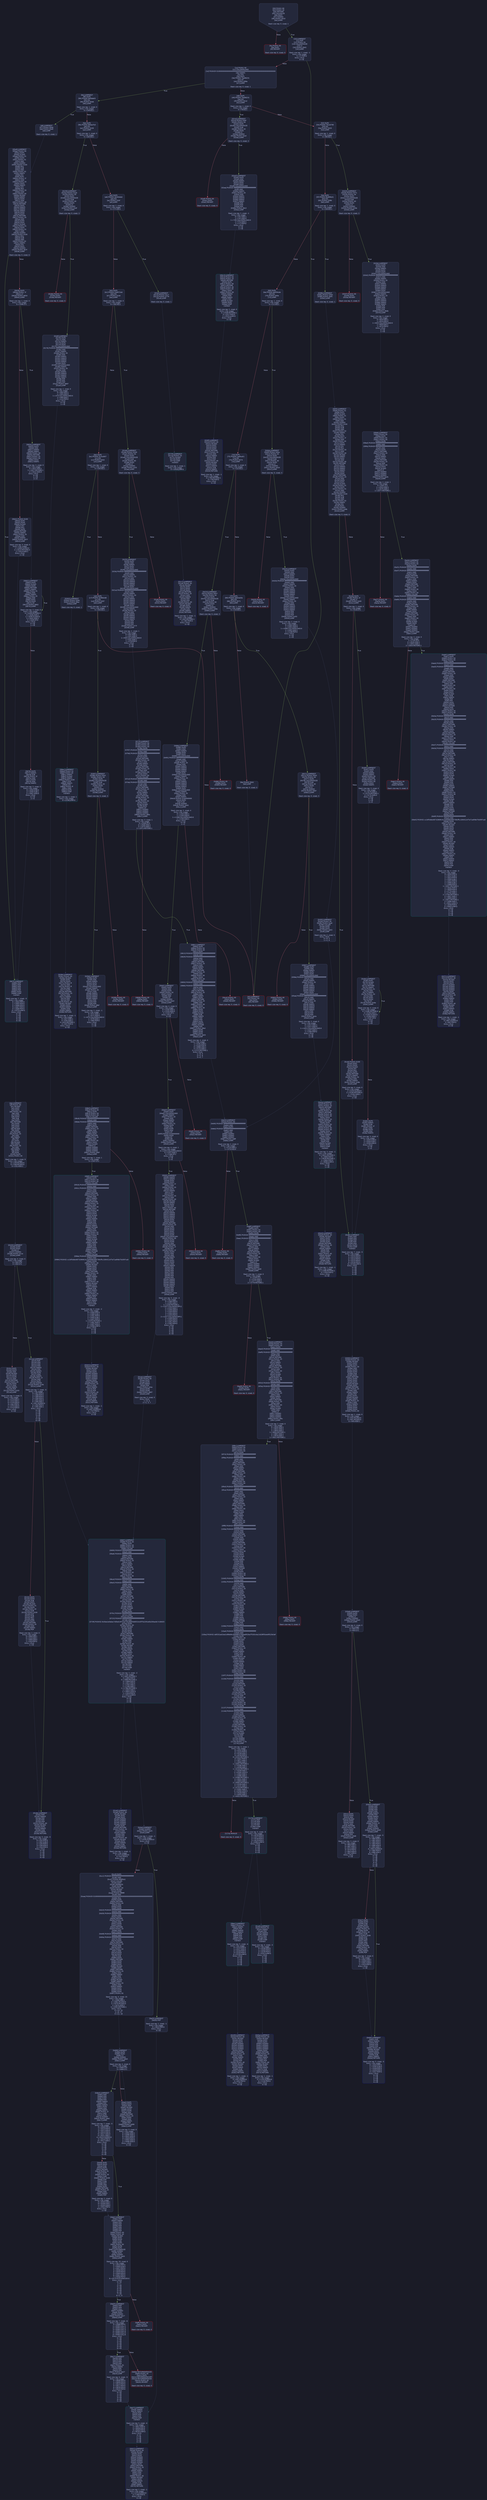 digraph G {
    node [shape=box, style="filled, rounded", color="#565f89", fontcolor="#c0caf5", fontname="Helvetica", fillcolor="#24283b"];
    edge [color="#414868", fontcolor="#c0caf5", fontname="Helvetica"];
    bgcolor="#1a1b26";
    0 [ label = "[00] PUSH1 80
[02] PUSH1 40
[04] MSTORE
[05] CALLVALUE
[06] DUP1
[07] ISZERO
[08] PUSH2 0010
[0b] JUMPI

Stack size req: 0, sizeΔ: 1
" shape = invhouse]
    1 [ label = "[0c] PUSH1 00
[0e] DUP1
[0f] REVERT

Stack size req: 0, sizeΔ: 0
" color = "red"]
    2 [ label = "[10] JUMPDEST
[11] POP
[12] PUSH1 04
[14] CALLDATASIZE
[15] LT
[16] PUSH2 00d1
[19] JUMPI

Stack size req: 1, sizeΔ: -1
Entry->Op usage:
	0->17:POP:0
Entry->Exit:
	0->😵
"]
    3 [ label = "[1a] PUSH1 00
[1c] CALLDATALOAD
[1d] PUSH29 0100000000000000000000000000000000000000000000000000000000
[3b] SWAP1
[3c] DIV
[3d] DUP1
[3e] PUSH4 70a08231
[43] GT
[44] PUSH2 008e
[47] JUMPI

Stack size req: 0, sizeΔ: 1
"]
    4 [ label = "[48] DUP1
[49] PUSH4 70a08231
[4e] EQ
[4f] PUSH2 02cd
[52] JUMPI

Stack size req: 1, sizeΔ: 0
Entry->Op usage:
	0->78:EQ:1
"]
    5 [ label = "[53] DUP1
[54] PUSH4 79cc6790
[59] EQ
[5a] PUSH2 0325
[5d] JUMPI

Stack size req: 1, sizeΔ: 0
Entry->Op usage:
	0->89:EQ:1
"]
    6 [ label = "[5e] DUP1
[5f] PUSH4 95d89b41
[64] EQ
[65] PUSH2 038b
[68] JUMPI

Stack size req: 1, sizeΔ: 0
Entry->Op usage:
	0->100:EQ:1
"]
    7 [ label = "[69] DUP1
[6a] PUSH4 a9059cbb
[6f] EQ
[70] PUSH2 040e
[73] JUMPI

Stack size req: 1, sizeΔ: 0
Entry->Op usage:
	0->111:EQ:1
"]
    8 [ label = "[74] DUP1
[75] PUSH4 cae9ca51
[7a] EQ
[7b] PUSH2 0474
[7e] JUMPI

Stack size req: 1, sizeΔ: 0
Entry->Op usage:
	0->122:EQ:1
"]
    9 [ label = "[7f] DUP1
[80] PUSH4 dd62ed3e
[85] EQ
[86] PUSH2 0571
[89] JUMPI

Stack size req: 1, sizeΔ: 0
Entry->Op usage:
	0->133:EQ:1
"]
    10 [ label = "[8a] PUSH2 00d1
[8d] JUMP

Stack size req: 0, sizeΔ: 0
"]
    11 [ label = "[8e] JUMPDEST
[8f] DUP1
[90] PUSH4 06fdde03
[95] EQ
[96] PUSH2 00d6
[99] JUMPI

Stack size req: 1, sizeΔ: 0
Entry->Op usage:
	0->149:EQ:1
"]
    12 [ label = "[9a] DUP1
[9b] PUSH4 095ea7b3
[a0] EQ
[a1] PUSH2 0159
[a4] JUMPI

Stack size req: 1, sizeΔ: 0
Entry->Op usage:
	0->160:EQ:1
"]
    13 [ label = "[a5] DUP1
[a6] PUSH4 18160ddd
[ab] EQ
[ac] PUSH2 01bf
[af] JUMPI

Stack size req: 1, sizeΔ: 0
Entry->Op usage:
	0->171:EQ:1
"]
    14 [ label = "[b0] DUP1
[b1] PUSH4 23b872dd
[b6] EQ
[b7] PUSH2 01dd
[ba] JUMPI

Stack size req: 1, sizeΔ: 0
Entry->Op usage:
	0->182:EQ:1
"]
    15 [ label = "[bb] DUP1
[bc] PUSH4 313ce567
[c1] EQ
[c2] PUSH2 0263
[c5] JUMPI

Stack size req: 1, sizeΔ: 0
Entry->Op usage:
	0->193:EQ:1
"]
    16 [ label = "[c6] DUP1
[c7] PUSH4 42966c68
[cc] EQ
[cd] PUSH2 0287
[d0] JUMPI

Stack size req: 1, sizeΔ: 0
Entry->Op usage:
	0->204:EQ:1
"]
    17 [ label = "[d1] JUMPDEST
[d2] PUSH1 00
[d4] DUP1
[d5] REVERT

Stack size req: 0, sizeΔ: 0
" color = "red"]
    18 [ label = "[d6] JUMPDEST
[d7] PUSH2 00de
[da] PUSH2 05e9
[dd] JUMP

Stack size req: 0, sizeΔ: 1
"]
    19 [ label = "[de] JUMPDEST
[df] PUSH1 40
[e1] MLOAD
[e2] DUP1
[e3] DUP1
[e4] PUSH1 20
[e6] ADD
[e7] DUP3
[e8] DUP2
[e9] SUB
[ea] DUP3
[eb] MSTORE
[ec] DUP4
[ed] DUP2
[ee] DUP2
[ef] MLOAD
[f0] DUP2
[f1] MSTORE
[f2] PUSH1 20
[f4] ADD
[f5] SWAP2
[f6] POP
[f7] DUP1
[f8] MLOAD
[f9] SWAP1
[fa] PUSH1 20
[fc] ADD
[fd] SWAP1
[fe] DUP1
[ff] DUP4
[0100] DUP4
[0101] PUSH1 00

Stack size req: 1, sizeΔ: 9
Entry->Op usage:
	0->239:MLOAD:0
	0->248:MLOAD:0
	0->252:ADD:1
"]
    20 [ label = "[0103] JUMPDEST
[0104] DUP4
[0105] DUP2
[0106] LT
[0107] ISZERO
[0108] PUSH2 011e
[010b] JUMPI

Stack size req: 4, sizeΔ: 0
Entry->Op usage:
	0->262:LT:0
	3->262:LT:1
"]
    21 [ label = "[010c] DUP1
[010d] DUP3
[010e] ADD
[010f] MLOAD
[0110] DUP2
[0111] DUP5
[0112] ADD
[0113] MSTORE
[0114] PUSH1 20
[0116] DUP2
[0117] ADD
[0118] SWAP1
[0119] POP
[011a] PUSH2 0103
[011d] JUMP

Stack size req: 3, sizeΔ: 0
Entry->Op usage:
	0->270:ADD:1
	0->274:ADD:1
	0->279:ADD:0
	0->281:POP:0
	1->270:ADD:0
	2->274:ADD:0
Entry->Exit:
	0->😵
"]
    22 [ label = "[011e] JUMPDEST
[011f] POP
[0120] POP
[0121] POP
[0122] POP
[0123] SWAP1
[0124] POP
[0125] SWAP1
[0126] DUP2
[0127] ADD
[0128] SWAP1
[0129] PUSH1 1f
[012b] AND
[012c] DUP1
[012d] ISZERO
[012e] PUSH2 014b
[0131] JUMPI

Stack size req: 7, sizeΔ: -5
Entry->Op usage:
	0->287:POP:0
	1->288:POP:0
	2->289:POP:0
	3->290:POP:0
	4->295:ADD:0
	4->299:AND:1
	4->301:ISZERO:0
	5->292:POP:0
	6->295:ADD:1
Entry->Exit:
	0->😵
	1->😵
	2->😵
	3->😵
	4->0
	5->😵
	6->😵
"]
    23 [ label = "[0132] DUP1
[0133] DUP3
[0134] SUB
[0135] DUP1
[0136] MLOAD
[0137] PUSH1 01
[0139] DUP4
[013a] PUSH1 20
[013c] SUB
[013d] PUSH2 0100
[0140] EXP
[0141] SUB
[0142] NOT
[0143] AND
[0144] DUP2
[0145] MSTORE
[0146] PUSH1 20
[0148] ADD
[0149] SWAP2
[014a] POP

Stack size req: 2, sizeΔ: 0
Entry->Op usage:
	0->308:SUB:1
	0->316:SUB:1
	1->308:SUB:0
	1->330:POP:0
Entry->Exit:
	1->😵
"]
    24 [ label = "[014b] JUMPDEST
[014c] POP
[014d] SWAP3
[014e] POP
[014f] POP
[0150] POP
[0151] PUSH1 40
[0153] MLOAD
[0154] DUP1
[0155] SWAP2
[0156] SUB
[0157] SWAP1
[0158] RETURN

Stack size req: 5, sizeΔ: -5
Entry->Op usage:
	0->332:POP:0
	1->342:SUB:0
	2->335:POP:0
	3->336:POP:0
	4->334:POP:0
Entry->Exit:
	0->😵
	1->😵
	2->😵
	3->😵
	4->😵
" color = "darkblue"]
    25 [ label = "[0159] JUMPDEST
[015a] PUSH2 01a5
[015d] PUSH1 04
[015f] DUP1
[0160] CALLDATASIZE
[0161] SUB
[0162] PUSH1 40
[0164] DUP2
[0165] LT
[0166] ISZERO
[0167] PUSH2 016f
[016a] JUMPI

Stack size req: 0, sizeΔ: 3
"]
    26 [ label = "[016b] PUSH1 00
[016d] DUP1
[016e] REVERT

Stack size req: 0, sizeΔ: 0
" color = "red"]
    27 [ label = "[016f] JUMPDEST
[0170] DUP2
[0171] ADD
[0172] SWAP1
[0173] DUP1
[0174] DUP1
[0175] CALLDATALOAD
[0176] PUSH20 ffffffffffffffffffffffffffffffffffffffff
[018b] AND
[018c] SWAP1
[018d] PUSH1 20
[018f] ADD
[0190] SWAP1
[0191] SWAP3
[0192] SWAP2
[0193] SWAP1
[0194] DUP1
[0195] CALLDATALOAD
[0196] SWAP1
[0197] PUSH1 20
[0199] ADD
[019a] SWAP1
[019b] SWAP3
[019c] SWAP2
[019d] SWAP1
[019e] POP
[019f] POP
[01a0] POP
[01a1] PUSH2 0687
[01a4] JUMP

Stack size req: 2, sizeΔ: 0
Entry->Op usage:
	0->369:ADD:1
	1->369:ADD:0
	1->373:CALLDATALOAD:0
	1->399:ADD:1
	1->415:POP:0
Entry->Exit:
	0->😵
	1->😵
"]
    28 [ label = "[01a5] JUMPDEST
[01a6] PUSH1 40
[01a8] MLOAD
[01a9] DUP1
[01aa] DUP3
[01ab] ISZERO
[01ac] ISZERO
[01ad] ISZERO
[01ae] ISZERO
[01af] DUP2
[01b0] MSTORE
[01b1] PUSH1 20
[01b3] ADD
[01b4] SWAP2
[01b5] POP
[01b6] POP
[01b7] PUSH1 40
[01b9] MLOAD
[01ba] DUP1
[01bb] SWAP2
[01bc] SUB
[01bd] SWAP1
[01be] RETURN

Stack size req: 1, sizeΔ: -1
Entry->Op usage:
	0->427:ISZERO:0
	0->437:POP:0
Entry->Exit:
	0->😵
" color = "darkblue"]
    29 [ label = "[01bf] JUMPDEST
[01c0] PUSH2 01c7
[01c3] PUSH2 0779
[01c6] JUMP

Stack size req: 0, sizeΔ: 1
"]
    30 [ label = "[01c7] JUMPDEST
[01c8] PUSH1 40
[01ca] MLOAD
[01cb] DUP1
[01cc] DUP3
[01cd] DUP2
[01ce] MSTORE
[01cf] PUSH1 20
[01d1] ADD
[01d2] SWAP2
[01d3] POP
[01d4] POP
[01d5] PUSH1 40
[01d7] MLOAD
[01d8] DUP1
[01d9] SWAP2
[01da] SUB
[01db] SWAP1
[01dc] RETURN

Stack size req: 1, sizeΔ: -1
Entry->Op usage:
	0->462:MSTORE:1
	0->467:POP:0
Entry->Exit:
	0->😵
" color = "darkblue"]
    31 [ label = "[01dd] JUMPDEST
[01de] PUSH2 0249
[01e1] PUSH1 04
[01e3] DUP1
[01e4] CALLDATASIZE
[01e5] SUB
[01e6] PUSH1 60
[01e8] DUP2
[01e9] LT
[01ea] ISZERO
[01eb] PUSH2 01f3
[01ee] JUMPI

Stack size req: 0, sizeΔ: 3
"]
    32 [ label = "[01ef] PUSH1 00
[01f1] DUP1
[01f2] REVERT

Stack size req: 0, sizeΔ: 0
" color = "red"]
    33 [ label = "[01f3] JUMPDEST
[01f4] DUP2
[01f5] ADD
[01f6] SWAP1
[01f7] DUP1
[01f8] DUP1
[01f9] CALLDATALOAD
[01fa] PUSH20 ffffffffffffffffffffffffffffffffffffffff
[020f] AND
[0210] SWAP1
[0211] PUSH1 20
[0213] ADD
[0214] SWAP1
[0215] SWAP3
[0216] SWAP2
[0217] SWAP1
[0218] DUP1
[0219] CALLDATALOAD
[021a] PUSH20 ffffffffffffffffffffffffffffffffffffffff
[022f] AND
[0230] SWAP1
[0231] PUSH1 20
[0233] ADD
[0234] SWAP1
[0235] SWAP3
[0236] SWAP2
[0237] SWAP1
[0238] DUP1
[0239] CALLDATALOAD
[023a] SWAP1
[023b] PUSH1 20
[023d] ADD
[023e] SWAP1
[023f] SWAP3
[0240] SWAP2
[0241] SWAP1
[0242] POP
[0243] POP
[0244] POP
[0245] PUSH2 077f
[0248] JUMP

Stack size req: 2, sizeΔ: 1
Entry->Op usage:
	0->501:ADD:1
	1->501:ADD:0
	1->505:CALLDATALOAD:0
	1->531:ADD:1
	1->579:POP:0
Entry->Exit:
	0->😵
	1->😵
"]
    34 [ label = "[0249] JUMPDEST
[024a] PUSH1 40
[024c] MLOAD
[024d] DUP1
[024e] DUP3
[024f] ISZERO
[0250] ISZERO
[0251] ISZERO
[0252] ISZERO
[0253] DUP2
[0254] MSTORE
[0255] PUSH1 20
[0257] ADD
[0258] SWAP2
[0259] POP
[025a] POP
[025b] PUSH1 40
[025d] MLOAD
[025e] DUP1
[025f] SWAP2
[0260] SUB
[0261] SWAP1
[0262] RETURN

Stack size req: 1, sizeΔ: -1
Entry->Op usage:
	0->591:ISZERO:0
	0->601:POP:0
Entry->Exit:
	0->😵
" color = "darkblue"]
    35 [ label = "[0263] JUMPDEST
[0264] PUSH2 026b
[0267] PUSH2 08ac
[026a] JUMP

Stack size req: 0, sizeΔ: 1
"]
    36 [ label = "[026b] JUMPDEST
[026c] PUSH1 40
[026e] MLOAD
[026f] DUP1
[0270] DUP3
[0271] PUSH1 ff
[0273] AND
[0274] PUSH1 ff
[0276] AND
[0277] DUP2
[0278] MSTORE
[0279] PUSH1 20
[027b] ADD
[027c] SWAP2
[027d] POP
[027e] POP
[027f] PUSH1 40
[0281] MLOAD
[0282] DUP1
[0283] SWAP2
[0284] SUB
[0285] SWAP1
[0286] RETURN

Stack size req: 1, sizeΔ: -1
Entry->Op usage:
	0->627:AND:1
	0->630:AND:1
	0->632:MSTORE:1
	0->637:POP:0
Entry->Exit:
	0->😵
" color = "darkblue"]
    37 [ label = "[0287] JUMPDEST
[0288] PUSH2 02b3
[028b] PUSH1 04
[028d] DUP1
[028e] CALLDATASIZE
[028f] SUB
[0290] PUSH1 20
[0292] DUP2
[0293] LT
[0294] ISZERO
[0295] PUSH2 029d
[0298] JUMPI

Stack size req: 0, sizeΔ: 3
"]
    38 [ label = "[0299] PUSH1 00
[029b] DUP1
[029c] REVERT

Stack size req: 0, sizeΔ: 0
" color = "red"]
    39 [ label = "[029d] JUMPDEST
[029e] DUP2
[029f] ADD
[02a0] SWAP1
[02a1] DUP1
[02a2] DUP1
[02a3] CALLDATALOAD
[02a4] SWAP1
[02a5] PUSH1 20
[02a7] ADD
[02a8] SWAP1
[02a9] SWAP3
[02aa] SWAP2
[02ab] SWAP1
[02ac] POP
[02ad] POP
[02ae] POP
[02af] PUSH2 08bf
[02b2] JUMP

Stack size req: 2, sizeΔ: -1
Entry->Op usage:
	0->671:ADD:1
	1->671:ADD:0
	1->675:CALLDATALOAD:0
	1->679:ADD:1
	1->685:POP:0
Entry->Exit:
	0->😵
	1->😵
"]
    40 [ label = "[02b3] JUMPDEST
[02b4] PUSH1 40
[02b6] MLOAD
[02b7] DUP1
[02b8] DUP3
[02b9] ISZERO
[02ba] ISZERO
[02bb] ISZERO
[02bc] ISZERO
[02bd] DUP2
[02be] MSTORE
[02bf] PUSH1 20
[02c1] ADD
[02c2] SWAP2
[02c3] POP
[02c4] POP
[02c5] PUSH1 40
[02c7] MLOAD
[02c8] DUP1
[02c9] SWAP2
[02ca] SUB
[02cb] SWAP1
[02cc] RETURN

Stack size req: 1, sizeΔ: -1
Entry->Op usage:
	0->697:ISZERO:0
	0->707:POP:0
Entry->Exit:
	0->😵
" color = "darkblue"]
    41 [ label = "[02cd] JUMPDEST
[02ce] PUSH2 030f
[02d1] PUSH1 04
[02d3] DUP1
[02d4] CALLDATASIZE
[02d5] SUB
[02d6] PUSH1 20
[02d8] DUP2
[02d9] LT
[02da] ISZERO
[02db] PUSH2 02e3
[02de] JUMPI

Stack size req: 0, sizeΔ: 3
"]
    42 [ label = "[02df] PUSH1 00
[02e1] DUP1
[02e2] REVERT

Stack size req: 0, sizeΔ: 0
" color = "red"]
    43 [ label = "[02e3] JUMPDEST
[02e4] DUP2
[02e5] ADD
[02e6] SWAP1
[02e7] DUP1
[02e8] DUP1
[02e9] CALLDATALOAD
[02ea] PUSH20 ffffffffffffffffffffffffffffffffffffffff
[02ff] AND
[0300] SWAP1
[0301] PUSH1 20
[0303] ADD
[0304] SWAP1
[0305] SWAP3
[0306] SWAP2
[0307] SWAP1
[0308] POP
[0309] POP
[030a] POP
[030b] PUSH2 09c3
[030e] JUMP

Stack size req: 2, sizeΔ: -1
Entry->Op usage:
	0->741:ADD:1
	1->741:ADD:0
	1->745:CALLDATALOAD:0
	1->771:ADD:1
	1->777:POP:0
Entry->Exit:
	0->😵
	1->😵
"]
    44 [ label = "[030f] JUMPDEST
[0310] PUSH1 40
[0312] MLOAD
[0313] DUP1
[0314] DUP3
[0315] DUP2
[0316] MSTORE
[0317] PUSH1 20
[0319] ADD
[031a] SWAP2
[031b] POP
[031c] POP
[031d] PUSH1 40
[031f] MLOAD
[0320] DUP1
[0321] SWAP2
[0322] SUB
[0323] SWAP1
[0324] RETURN

Stack size req: 1, sizeΔ: -1
Entry->Op usage:
	0->790:MSTORE:1
	0->795:POP:0
Entry->Exit:
	0->😵
" color = "darkblue"]
    45 [ label = "[0325] JUMPDEST
[0326] PUSH2 0371
[0329] PUSH1 04
[032b] DUP1
[032c] CALLDATASIZE
[032d] SUB
[032e] PUSH1 40
[0330] DUP2
[0331] LT
[0332] ISZERO
[0333] PUSH2 033b
[0336] JUMPI

Stack size req: 0, sizeΔ: 3
"]
    46 [ label = "[0337] PUSH1 00
[0339] DUP1
[033a] REVERT

Stack size req: 0, sizeΔ: 0
" color = "red"]
    47 [ label = "[033b] JUMPDEST
[033c] DUP2
[033d] ADD
[033e] SWAP1
[033f] DUP1
[0340] DUP1
[0341] CALLDATALOAD
[0342] PUSH20 ffffffffffffffffffffffffffffffffffffffff
[0357] AND
[0358] SWAP1
[0359] PUSH1 20
[035b] ADD
[035c] SWAP1
[035d] SWAP3
[035e] SWAP2
[035f] SWAP1
[0360] DUP1
[0361] CALLDATALOAD
[0362] SWAP1
[0363] PUSH1 20
[0365] ADD
[0366] SWAP1
[0367] SWAP3
[0368] SWAP2
[0369] SWAP1
[036a] POP
[036b] POP
[036c] POP
[036d] PUSH2 09db
[0370] JUMP

Stack size req: 2, sizeΔ: 0
Entry->Op usage:
	0->829:ADD:1
	1->829:ADD:0
	1->833:CALLDATALOAD:0
	1->859:ADD:1
	1->875:POP:0
Entry->Exit:
	0->😵
	1->😵
"]
    48 [ label = "[0371] JUMPDEST
[0372] PUSH1 40
[0374] MLOAD
[0375] DUP1
[0376] DUP3
[0377] ISZERO
[0378] ISZERO
[0379] ISZERO
[037a] ISZERO
[037b] DUP2
[037c] MSTORE
[037d] PUSH1 20
[037f] ADD
[0380] SWAP2
[0381] POP
[0382] POP
[0383] PUSH1 40
[0385] MLOAD
[0386] DUP1
[0387] SWAP2
[0388] SUB
[0389] SWAP1
[038a] RETURN

Stack size req: 1, sizeΔ: -1
Entry->Op usage:
	0->887:ISZERO:0
	0->897:POP:0
Entry->Exit:
	0->😵
" color = "darkblue"]
    49 [ label = "[038b] JUMPDEST
[038c] PUSH2 0393
[038f] PUSH2 0bf5
[0392] JUMP

Stack size req: 0, sizeΔ: 1
"]
    50 [ label = "[0393] JUMPDEST
[0394] PUSH1 40
[0396] MLOAD
[0397] DUP1
[0398] DUP1
[0399] PUSH1 20
[039b] ADD
[039c] DUP3
[039d] DUP2
[039e] SUB
[039f] DUP3
[03a0] MSTORE
[03a1] DUP4
[03a2] DUP2
[03a3] DUP2
[03a4] MLOAD
[03a5] DUP2
[03a6] MSTORE
[03a7] PUSH1 20
[03a9] ADD
[03aa] SWAP2
[03ab] POP
[03ac] DUP1
[03ad] MLOAD
[03ae] SWAP1
[03af] PUSH1 20
[03b1] ADD
[03b2] SWAP1
[03b3] DUP1
[03b4] DUP4
[03b5] DUP4
[03b6] PUSH1 00

Stack size req: 1, sizeΔ: 9
Entry->Op usage:
	0->932:MLOAD:0
	0->941:MLOAD:0
	0->945:ADD:1
"]
    51 [ label = "[03b8] JUMPDEST
[03b9] DUP4
[03ba] DUP2
[03bb] LT
[03bc] ISZERO
[03bd] PUSH2 03d3
[03c0] JUMPI

Stack size req: 4, sizeΔ: 0
Entry->Op usage:
	0->955:LT:0
	3->955:LT:1
"]
    52 [ label = "[03c1] DUP1
[03c2] DUP3
[03c3] ADD
[03c4] MLOAD
[03c5] DUP2
[03c6] DUP5
[03c7] ADD
[03c8] MSTORE
[03c9] PUSH1 20
[03cb] DUP2
[03cc] ADD
[03cd] SWAP1
[03ce] POP
[03cf] PUSH2 03b8
[03d2] JUMP

Stack size req: 3, sizeΔ: 0
Entry->Op usage:
	0->963:ADD:1
	0->967:ADD:1
	0->972:ADD:0
	0->974:POP:0
	1->963:ADD:0
	2->967:ADD:0
Entry->Exit:
	0->😵
"]
    53 [ label = "[03d3] JUMPDEST
[03d4] POP
[03d5] POP
[03d6] POP
[03d7] POP
[03d8] SWAP1
[03d9] POP
[03da] SWAP1
[03db] DUP2
[03dc] ADD
[03dd] SWAP1
[03de] PUSH1 1f
[03e0] AND
[03e1] DUP1
[03e2] ISZERO
[03e3] PUSH2 0400
[03e6] JUMPI

Stack size req: 7, sizeΔ: -5
Entry->Op usage:
	0->980:POP:0
	1->981:POP:0
	2->982:POP:0
	3->983:POP:0
	4->988:ADD:0
	4->992:AND:1
	4->994:ISZERO:0
	5->985:POP:0
	6->988:ADD:1
Entry->Exit:
	0->😵
	1->😵
	2->😵
	3->😵
	4->0
	5->😵
	6->😵
"]
    54 [ label = "[03e7] DUP1
[03e8] DUP3
[03e9] SUB
[03ea] DUP1
[03eb] MLOAD
[03ec] PUSH1 01
[03ee] DUP4
[03ef] PUSH1 20
[03f1] SUB
[03f2] PUSH2 0100
[03f5] EXP
[03f6] SUB
[03f7] NOT
[03f8] AND
[03f9] DUP2
[03fa] MSTORE
[03fb] PUSH1 20
[03fd] ADD
[03fe] SWAP2
[03ff] POP

Stack size req: 2, sizeΔ: 0
Entry->Op usage:
	0->1001:SUB:1
	0->1009:SUB:1
	1->1001:SUB:0
	1->1023:POP:0
Entry->Exit:
	1->😵
"]
    55 [ label = "[0400] JUMPDEST
[0401] POP
[0402] SWAP3
[0403] POP
[0404] POP
[0405] POP
[0406] PUSH1 40
[0408] MLOAD
[0409] DUP1
[040a] SWAP2
[040b] SUB
[040c] SWAP1
[040d] RETURN

Stack size req: 5, sizeΔ: -5
Entry->Op usage:
	0->1025:POP:0
	1->1035:SUB:0
	2->1028:POP:0
	3->1029:POP:0
	4->1027:POP:0
Entry->Exit:
	0->😵
	1->😵
	2->😵
	3->😵
	4->😵
" color = "darkblue"]
    56 [ label = "[040e] JUMPDEST
[040f] PUSH2 045a
[0412] PUSH1 04
[0414] DUP1
[0415] CALLDATASIZE
[0416] SUB
[0417] PUSH1 40
[0419] DUP2
[041a] LT
[041b] ISZERO
[041c] PUSH2 0424
[041f] JUMPI

Stack size req: 0, sizeΔ: 3
"]
    57 [ label = "[0420] PUSH1 00
[0422] DUP1
[0423] REVERT

Stack size req: 0, sizeΔ: 0
" color = "red"]
    58 [ label = "[0424] JUMPDEST
[0425] DUP2
[0426] ADD
[0427] SWAP1
[0428] DUP1
[0429] DUP1
[042a] CALLDATALOAD
[042b] PUSH20 ffffffffffffffffffffffffffffffffffffffff
[0440] AND
[0441] SWAP1
[0442] PUSH1 20
[0444] ADD
[0445] SWAP1
[0446] SWAP3
[0447] SWAP2
[0448] SWAP1
[0449] DUP1
[044a] CALLDATALOAD
[044b] SWAP1
[044c] PUSH1 20
[044e] ADD
[044f] SWAP1
[0450] SWAP3
[0451] SWAP2
[0452] SWAP1
[0453] POP
[0454] POP
[0455] POP
[0456] PUSH2 0c93
[0459] JUMP

Stack size req: 2, sizeΔ: 0
Entry->Op usage:
	0->1062:ADD:1
	1->1062:ADD:0
	1->1066:CALLDATALOAD:0
	1->1092:ADD:1
	1->1108:POP:0
Entry->Exit:
	0->😵
	1->😵
"]
    59 [ label = "[045a] JUMPDEST
[045b] PUSH1 40
[045d] MLOAD
[045e] DUP1
[045f] DUP3
[0460] ISZERO
[0461] ISZERO
[0462] ISZERO
[0463] ISZERO
[0464] DUP2
[0465] MSTORE
[0466] PUSH1 20
[0468] ADD
[0469] SWAP2
[046a] POP
[046b] POP
[046c] PUSH1 40
[046e] MLOAD
[046f] DUP1
[0470] SWAP2
[0471] SUB
[0472] SWAP1
[0473] RETURN

Stack size req: 1, sizeΔ: -1
Entry->Op usage:
	0->1120:ISZERO:0
	0->1130:POP:0
Entry->Exit:
	0->😵
" color = "darkblue"]
    60 [ label = "[0474] JUMPDEST
[0475] PUSH2 0557
[0478] PUSH1 04
[047a] DUP1
[047b] CALLDATASIZE
[047c] SUB
[047d] PUSH1 60
[047f] DUP2
[0480] LT
[0481] ISZERO
[0482] PUSH2 048a
[0485] JUMPI

Stack size req: 0, sizeΔ: 3
"]
    61 [ label = "[0486] PUSH1 00
[0488] DUP1
[0489] REVERT

Stack size req: 0, sizeΔ: 0
" color = "red"]
    62 [ label = "[048a] JUMPDEST
[048b] DUP2
[048c] ADD
[048d] SWAP1
[048e] DUP1
[048f] DUP1
[0490] CALLDATALOAD
[0491] PUSH20 ffffffffffffffffffffffffffffffffffffffff
[04a6] AND
[04a7] SWAP1
[04a8] PUSH1 20
[04aa] ADD
[04ab] SWAP1
[04ac] SWAP3
[04ad] SWAP2
[04ae] SWAP1
[04af] DUP1
[04b0] CALLDATALOAD
[04b1] SWAP1
[04b2] PUSH1 20
[04b4] ADD
[04b5] SWAP1
[04b6] SWAP3
[04b7] SWAP2
[04b8] SWAP1
[04b9] DUP1
[04ba] CALLDATALOAD
[04bb] SWAP1
[04bc] PUSH1 20
[04be] ADD
[04bf] SWAP1
[04c0] PUSH5 0100000000
[04c6] DUP2
[04c7] GT
[04c8] ISZERO
[04c9] PUSH2 04d1
[04cc] JUMPI

Stack size req: 2, sizeΔ: 4
Entry->Op usage:
	0->1164:ADD:1
	1->1164:ADD:0
	1->1168:CALLDATALOAD:0
	1->1194:ADD:1
Entry->Exit:
	0->😵
	1->2
"]
    63 [ label = "[04cd] PUSH1 00
[04cf] DUP1
[04d0] REVERT

Stack size req: 0, sizeΔ: 0
" color = "red"]
    64 [ label = "[04d1] JUMPDEST
[04d2] DUP3
[04d3] ADD
[04d4] DUP4
[04d5] PUSH1 20
[04d7] DUP3
[04d8] ADD
[04d9] GT
[04da] ISZERO
[04db] PUSH2 04e3
[04de] JUMPI

Stack size req: 4, sizeΔ: 0
Entry->Op usage:
	0->1235:ADD:1
	2->1235:ADD:0
	3->1241:GT:1
Entry->Exit:
	0->😵
"]
    65 [ label = "[04df] PUSH1 00
[04e1] DUP1
[04e2] REVERT

Stack size req: 0, sizeΔ: 0
" color = "red"]
    66 [ label = "[04e3] JUMPDEST
[04e4] DUP1
[04e5] CALLDATALOAD
[04e6] SWAP1
[04e7] PUSH1 20
[04e9] ADD
[04ea] SWAP2
[04eb] DUP5
[04ec] PUSH1 01
[04ee] DUP4
[04ef] MUL
[04f0] DUP5
[04f1] ADD
[04f2] GT
[04f3] PUSH5 0100000000
[04f9] DUP4
[04fa] GT
[04fb] OR
[04fc] ISZERO
[04fd] PUSH2 0505
[0500] JUMPI

Stack size req: 4, sizeΔ: 1
Entry->Op usage:
	0->1253:CALLDATALOAD:0
	0->1257:ADD:1
	3->1266:GT:1
Entry->Exit:
	0->😵
	1->0
"]
    67 [ label = "[0501] PUSH1 00
[0503] DUP1
[0504] REVERT

Stack size req: 0, sizeΔ: 0
" color = "red"]
    68 [ label = "[0505] JUMPDEST
[0506] SWAP2
[0507] SWAP1
[0508] DUP1
[0509] DUP1
[050a] PUSH1 1f
[050c] ADD
[050d] PUSH1 20
[050f] DUP1
[0510] SWAP2
[0511] DIV
[0512] MUL
[0513] PUSH1 20
[0515] ADD
[0516] PUSH1 40
[0518] MLOAD
[0519] SWAP1
[051a] DUP2
[051b] ADD
[051c] PUSH1 40
[051e] MSTORE
[051f] DUP1
[0520] SWAP4
[0521] SWAP3
[0522] SWAP2
[0523] SWAP1
[0524] DUP2
[0525] DUP2
[0526] MSTORE
[0527] PUSH1 20
[0529] ADD
[052a] DUP4
[052b] DUP4
[052c] DUP1
[052d] DUP3
[052e] DUP5
[052f] CALLDATACOPY
[0530] PUSH1 00
[0532] DUP2
[0533] DUP5
[0534] ADD
[0535] MSTORE
[0536] PUSH1 1f
[0538] NOT
[0539] PUSH1 1f
[053b] DUP3
[053c] ADD
[053d] AND
[053e] SWAP1
[053f] POP
[0540] DUP1
[0541] DUP4
[0542] ADD
[0543] SWAP3
[0544] POP
[0545] POP
[0546] POP
[0547] POP
[0548] POP
[0549] POP
[054a] POP
[054b] SWAP2
[054c] SWAP3
[054d] SWAP2
[054e] SWAP3
[054f] SWAP1
[0550] POP
[0551] POP
[0552] POP
[0553] PUSH2 0caa
[0556] JUMP

Stack size req: 5, sizeΔ: -4
Entry->Op usage:
	0->1360:POP:0
	1->1292:ADD:1
	1->1318:MSTORE:1
	1->1327:CALLDATACOPY:2
	1->1332:ADD:1
	1->1340:ADD:0
	1->1343:POP:0
	1->1352:POP:0
	1->1353:POP:0
	2->1327:CALLDATACOPY:1
	2->1350:POP:0
	2->1354:POP:0
	3->1361:POP:0
	4->1362:POP:0
Entry->Exit:
	0->😵
	1->😵
	2->😵
	3->😵
	4->😵
"]
    69 [ label = "[0557] JUMPDEST
[0558] PUSH1 40
[055a] MLOAD
[055b] DUP1
[055c] DUP3
[055d] ISZERO
[055e] ISZERO
[055f] ISZERO
[0560] ISZERO
[0561] DUP2
[0562] MSTORE
[0563] PUSH1 20
[0565] ADD
[0566] SWAP2
[0567] POP
[0568] POP
[0569] PUSH1 40
[056b] MLOAD
[056c] DUP1
[056d] SWAP2
[056e] SUB
[056f] SWAP1
[0570] RETURN

Stack size req: 1, sizeΔ: -1
Entry->Op usage:
	0->1373:ISZERO:0
	0->1383:POP:0
Entry->Exit:
	0->😵
" color = "darkblue"]
    70 [ label = "[0571] JUMPDEST
[0572] PUSH2 05d3
[0575] PUSH1 04
[0577] DUP1
[0578] CALLDATASIZE
[0579] SUB
[057a] PUSH1 40
[057c] DUP2
[057d] LT
[057e] ISZERO
[057f] PUSH2 0587
[0582] JUMPI

Stack size req: 0, sizeΔ: 3
"]
    71 [ label = "[0583] PUSH1 00
[0585] DUP1
[0586] REVERT

Stack size req: 0, sizeΔ: 0
" color = "red"]
    72 [ label = "[0587] JUMPDEST
[0588] DUP2
[0589] ADD
[058a] SWAP1
[058b] DUP1
[058c] DUP1
[058d] CALLDATALOAD
[058e] PUSH20 ffffffffffffffffffffffffffffffffffffffff
[05a3] AND
[05a4] SWAP1
[05a5] PUSH1 20
[05a7] ADD
[05a8] SWAP1
[05a9] SWAP3
[05aa] SWAP2
[05ab] SWAP1
[05ac] DUP1
[05ad] CALLDATALOAD
[05ae] PUSH20 ffffffffffffffffffffffffffffffffffffffff
[05c3] AND
[05c4] SWAP1
[05c5] PUSH1 20
[05c7] ADD
[05c8] SWAP1
[05c9] SWAP3
[05ca] SWAP2
[05cb] SWAP1
[05cc] POP
[05cd] POP
[05ce] POP
[05cf] PUSH2 0e2e
[05d2] JUMP

Stack size req: 2, sizeΔ: 0
Entry->Op usage:
	0->1417:ADD:1
	1->1417:ADD:0
	1->1421:CALLDATALOAD:0
	1->1447:ADD:1
	1->1485:POP:0
Entry->Exit:
	0->😵
	1->😵
"]
    73 [ label = "[05d3] JUMPDEST
[05d4] PUSH1 40
[05d6] MLOAD
[05d7] DUP1
[05d8] DUP3
[05d9] DUP2
[05da] MSTORE
[05db] PUSH1 20
[05dd] ADD
[05de] SWAP2
[05df] POP
[05e0] POP
[05e1] PUSH1 40
[05e3] MLOAD
[05e4] DUP1
[05e5] SWAP2
[05e6] SUB
[05e7] SWAP1
[05e8] RETURN

Stack size req: 1, sizeΔ: -1
Entry->Op usage:
	0->1498:MSTORE:1
	0->1503:POP:0
Entry->Exit:
	0->😵
" color = "darkblue"]
    74 [ label = "[05e9] JUMPDEST
[05ea] PUSH1 00
[05ec] DUP1
[05ed] SLOAD
[05ee] PUSH1 01
[05f0] DUP2
[05f1] PUSH1 01
[05f3] AND
[05f4] ISZERO
[05f5] PUSH2 0100
[05f8] MUL
[05f9] SUB
[05fa] AND
[05fb] PUSH1 02
[05fd] SWAP1
[05fe] DIV
[05ff] DUP1
[0600] PUSH1 1f
[0602] ADD
[0603] PUSH1 20
[0605] DUP1
[0606] SWAP2
[0607] DIV
[0608] MUL
[0609] PUSH1 20
[060b] ADD
[060c] PUSH1 40
[060e] MLOAD
[060f] SWAP1
[0610] DUP2
[0611] ADD
[0612] PUSH1 40
[0614] MSTORE
[0615] DUP1
[0616] SWAP3
[0617] SWAP2
[0618] SWAP1
[0619] DUP2
[061a] DUP2
[061b] MSTORE
[061c] PUSH1 20
[061e] ADD
[061f] DUP3
[0620] DUP1
[0621] SLOAD
[0622] PUSH1 01
[0624] DUP2
[0625] PUSH1 01
[0627] AND
[0628] ISZERO
[0629] PUSH2 0100
[062c] MUL
[062d] SUB
[062e] AND
[062f] PUSH1 02
[0631] SWAP1
[0632] DIV
[0633] DUP1
[0634] ISZERO
[0635] PUSH2 067f
[0638] JUMPI

Stack size req: 0, sizeΔ: 6
"]
    75 [ label = "[0639] DUP1
[063a] PUSH1 1f
[063c] LT
[063d] PUSH2 0654
[0640] JUMPI

Stack size req: 1, sizeΔ: 0
Entry->Op usage:
	0->1596:LT:1
"]
    76 [ label = "[0641] PUSH2 0100
[0644] DUP1
[0645] DUP4
[0646] SLOAD
[0647] DIV
[0648] MUL
[0649] DUP4
[064a] MSTORE
[064b] SWAP2
[064c] PUSH1 20
[064e] ADD
[064f] SWAP2
[0650] PUSH2 067f
[0653] JUMP

Stack size req: 3, sizeΔ: 0
Entry->Op usage:
	1->1606:SLOAD:0
	2->1610:MSTORE:0
	2->1614:ADD:1
Entry->Exit:
	2->😵
"]
    77 [ label = "[0654] JUMPDEST
[0655] DUP3
[0656] ADD
[0657] SWAP2
[0658] SWAP1
[0659] PUSH1 00
[065b] MSTORE
[065c] PUSH1 20
[065e] PUSH1 00
[0660] SHA3
[0661] SWAP1

Stack size req: 3, sizeΔ: 0
Entry->Op usage:
	0->1622:ADD:1
	1->1627:MSTORE:1
	2->1622:ADD:0
Entry->Exit:
	0->😵
	1->😵
	2->0
"]
    78 [ label = "[0662] JUMPDEST
[0663] DUP2
[0664] SLOAD
[0665] DUP2
[0666] MSTORE
[0667] SWAP1
[0668] PUSH1 01
[066a] ADD
[066b] SWAP1
[066c] PUSH1 20
[066e] ADD
[066f] DUP1
[0670] DUP4
[0671] GT
[0672] PUSH2 0662
[0675] JUMPI

Stack size req: 3, sizeΔ: 0
Entry->Op usage:
	0->1638:MSTORE:0
	0->1646:ADD:1
	1->1636:SLOAD:0
	1->1642:ADD:1
	2->1649:GT:0
Entry->Exit:
	0->😵
	1->😵
"]
    79 [ label = "[0676] DUP3
[0677] SWAP1
[0678] SUB
[0679] PUSH1 1f
[067b] AND
[067c] DUP3
[067d] ADD
[067e] SWAP2

Stack size req: 3, sizeΔ: 0
Entry->Op usage:
	0->1656:SUB:0
	2->1656:SUB:1
	2->1661:ADD:0
Entry->Exit:
	0->😵
	2->0
"]
    80 [ label = "[067f] JUMPDEST
[0680] POP
[0681] POP
[0682] POP
[0683] POP
[0684] POP
[0685] DUP2
[0686] JUMP
Indirect!

Stack size req: 7, sizeΔ: -5
Entry->Op usage:
	0->1664:POP:0
	1->1665:POP:0
	2->1666:POP:0
	3->1667:POP:0
	4->1668:POP:0
	6->1670:JUMP:0
Entry->Exit:
	0->😵
	1->😵
	2->😵
	3->😵
	4->😵
" color = "teal"]
    81 [ label = "[0687] JUMPDEST
[0688] PUSH1 00
[068a] DUP2
[068b] PUSH1 05
[068d] PUSH1 00
[068f] CALLER
[0690] PUSH20 ffffffffffffffffffffffffffffffffffffffff
[06a5] AND
[06a6] PUSH20 ffffffffffffffffffffffffffffffffffffffff
[06bb] AND
[06bc] DUP2
[06bd] MSTORE
[06be] PUSH1 20
[06c0] ADD
[06c1] SWAP1
[06c2] DUP2
[06c3] MSTORE
[06c4] PUSH1 20
[06c6] ADD
[06c7] PUSH1 00
[06c9] SHA3
[06ca] PUSH1 00
[06cc] DUP6
[06cd] PUSH20 ffffffffffffffffffffffffffffffffffffffff
[06e2] AND
[06e3] PUSH20 ffffffffffffffffffffffffffffffffffffffff
[06f8] AND
[06f9] DUP2
[06fa] MSTORE
[06fb] PUSH1 20
[06fd] ADD
[06fe] SWAP1
[06ff] DUP2
[0700] MSTORE
[0701] PUSH1 20
[0703] ADD
[0704] PUSH1 00
[0706] SHA3
[0707] DUP2
[0708] SWAP1
[0709] SSTORE
[070a] POP
[070b] DUP3
[070c] PUSH20 ffffffffffffffffffffffffffffffffffffffff
[0721] AND
[0722] CALLER
[0723] PUSH20 ffffffffffffffffffffffffffffffffffffffff
[0738] AND
[0739] PUSH32 8c5be1e5ebec7d5bd14f71427d1e84f3dd0314c0f7b2291e5b200ac8c7c3b925
[075a] DUP5
[075b] PUSH1 40
[075d] MLOAD
[075e] DUP1
[075f] DUP3
[0760] DUP2
[0761] MSTORE
[0762] PUSH1 20
[0764] ADD
[0765] SWAP2
[0766] POP
[0767] POP
[0768] PUSH1 40
[076a] MLOAD
[076b] DUP1
[076c] SWAP2
[076d] SUB
[076e] SWAP1
[076f] LOG3
[0770] PUSH1 01
[0772] SWAP1
[0773] POP
[0774] SWAP3
[0775] SWAP2
[0776] POP
[0777] POP
[0778] JUMP
Indirect!

Stack size req: 3, sizeΔ: -2
Entry->Op usage:
	0->1801:SSTORE:1
	0->1802:POP:0
	0->1889:MSTORE:1
	0->1894:POP:0
	0->1911:POP:0
	1->1762:AND:1
	1->1784:AND:1
	1->1786:MSTORE:1
	1->1825:AND:1
	1->1903:LOG3:4
	1->1910:POP:0
	2->1912:JUMP:0
Entry->Exit:
	0->😵
	1->😵
	2->😵
" color = "teal"]
    82 [ label = "[0779] JUMPDEST
[077a] PUSH1 03
[077c] SLOAD
[077d] DUP2
[077e] JUMP
Indirect!

Stack size req: 1, sizeΔ: 1
Entry->Op usage:
	0->1918:JUMP:0
" color = "teal"]
    83 [ label = "[077f] JUMPDEST
[0780] PUSH1 00
[0782] PUSH1 05
[0784] PUSH1 00
[0786] DUP6
[0787] PUSH20 ffffffffffffffffffffffffffffffffffffffff
[079c] AND
[079d] PUSH20 ffffffffffffffffffffffffffffffffffffffff
[07b2] AND
[07b3] DUP2
[07b4] MSTORE
[07b5] PUSH1 20
[07b7] ADD
[07b8] SWAP1
[07b9] DUP2
[07ba] MSTORE
[07bb] PUSH1 20
[07bd] ADD
[07be] PUSH1 00
[07c0] SHA3
[07c1] PUSH1 00
[07c3] CALLER
[07c4] PUSH20 ffffffffffffffffffffffffffffffffffffffff
[07d9] AND
[07da] PUSH20 ffffffffffffffffffffffffffffffffffffffff
[07ef] AND
[07f0] DUP2
[07f1] MSTORE
[07f2] PUSH1 20
[07f4] ADD
[07f5] SWAP1
[07f6] DUP2
[07f7] MSTORE
[07f8] PUSH1 20
[07fa] ADD
[07fb] PUSH1 00
[07fd] SHA3
[07fe] SLOAD
[07ff] DUP3
[0800] GT
[0801] ISZERO
[0802] ISZERO
[0803] ISZERO
[0804] PUSH2 080c
[0807] JUMPI

Stack size req: 3, sizeΔ: 1
Entry->Op usage:
	0->2048:GT:0
	2->1948:AND:1
	2->1970:AND:1
	2->1972:MSTORE:1
"]
    84 [ label = "[0808] PUSH1 00
[080a] DUP1
[080b] REVERT

Stack size req: 0, sizeΔ: 0
" color = "red"]
    85 [ label = "[080c] JUMPDEST
[080d] DUP2
[080e] PUSH1 05
[0810] PUSH1 00
[0812] DUP7
[0813] PUSH20 ffffffffffffffffffffffffffffffffffffffff
[0828] AND
[0829] PUSH20 ffffffffffffffffffffffffffffffffffffffff
[083e] AND
[083f] DUP2
[0840] MSTORE
[0841] PUSH1 20
[0843] ADD
[0844] SWAP1
[0845] DUP2
[0846] MSTORE
[0847] PUSH1 20
[0849] ADD
[084a] PUSH1 00
[084c] SHA3
[084d] PUSH1 00
[084f] CALLER
[0850] PUSH20 ffffffffffffffffffffffffffffffffffffffff
[0865] AND
[0866] PUSH20 ffffffffffffffffffffffffffffffffffffffff
[087b] AND
[087c] DUP2
[087d] MSTORE
[087e] PUSH1 20
[0880] ADD
[0881] SWAP1
[0882] DUP2
[0883] MSTORE
[0884] PUSH1 20
[0886] ADD
[0887] PUSH1 00
[0889] SHA3
[088a] PUSH1 00
[088c] DUP3
[088d] DUP3
[088e] SLOAD
[088f] SUB
[0890] SWAP3
[0891] POP
[0892] POP
[0893] DUP2
[0894] SWAP1
[0895] SSTORE
[0896] POP
[0897] PUSH2 08a1
[089a] DUP5
[089b] DUP5
[089c] DUP5
[089d] PUSH2 0e53
[08a0] JUMP

Stack size req: 4, sizeΔ: 4
Entry->Op usage:
	1->2191:SUB:1
	1->2193:POP:0
	3->2088:AND:1
	3->2110:AND:1
	3->2112:MSTORE:1
Entry->Exit:
	1->0, 5
	2->1, 6
	3->2, 7
"]
    86 [ label = "[08a1] JUMPDEST
[08a2] PUSH1 01
[08a4] SWAP1
[08a5] POP
[08a6] SWAP4
[08a7] SWAP3
[08a8] POP
[08a9] POP
[08aa] POP
[08ab] JUMP
Indirect!

Stack size req: 5, sizeΔ: -4
Entry->Op usage:
	0->2213:POP:0
	1->2217:POP:0
	2->2218:POP:0
	3->2216:POP:0
	4->2219:JUMP:0
Entry->Exit:
	0->😵
	1->😵
	2->😵
	3->😵
	4->😵
" color = "teal"]
    87 [ label = "[08ac] JUMPDEST
[08ad] PUSH1 02
[08af] PUSH1 00
[08b1] SWAP1
[08b2] SLOAD
[08b3] SWAP1
[08b4] PUSH2 0100
[08b7] EXP
[08b8] SWAP1
[08b9] DIV
[08ba] PUSH1 ff
[08bc] AND
[08bd] DUP2
[08be] JUMP
Indirect!

Stack size req: 1, sizeΔ: 1
Entry->Op usage:
	0->2238:JUMP:0
" color = "teal"]
    88 [ label = "[08bf] JUMPDEST
[08c0] PUSH1 00
[08c2] DUP2
[08c3] PUSH1 04
[08c5] PUSH1 00
[08c7] CALLER
[08c8] PUSH20 ffffffffffffffffffffffffffffffffffffffff
[08dd] AND
[08de] PUSH20 ffffffffffffffffffffffffffffffffffffffff
[08f3] AND
[08f4] DUP2
[08f5] MSTORE
[08f6] PUSH1 20
[08f8] ADD
[08f9] SWAP1
[08fa] DUP2
[08fb] MSTORE
[08fc] PUSH1 20
[08fe] ADD
[08ff] PUSH1 00
[0901] SHA3
[0902] SLOAD
[0903] LT
[0904] ISZERO
[0905] ISZERO
[0906] ISZERO
[0907] PUSH2 090f
[090a] JUMPI

Stack size req: 1, sizeΔ: 1
Entry->Op usage:
	0->2307:LT:1
"]
    89 [ label = "[090b] PUSH1 00
[090d] DUP1
[090e] REVERT

Stack size req: 0, sizeΔ: 0
" color = "red"]
    90 [ label = "[090f] JUMPDEST
[0910] DUP2
[0911] PUSH1 04
[0913] PUSH1 00
[0915] CALLER
[0916] PUSH20 ffffffffffffffffffffffffffffffffffffffff
[092b] AND
[092c] PUSH20 ffffffffffffffffffffffffffffffffffffffff
[0941] AND
[0942] DUP2
[0943] MSTORE
[0944] PUSH1 20
[0946] ADD
[0947] SWAP1
[0948] DUP2
[0949] MSTORE
[094a] PUSH1 20
[094c] ADD
[094d] PUSH1 00
[094f] SHA3
[0950] PUSH1 00
[0952] DUP3
[0953] DUP3
[0954] SLOAD
[0955] SUB
[0956] SWAP3
[0957] POP
[0958] POP
[0959] DUP2
[095a] SWAP1
[095b] SSTORE
[095c] POP
[095d] DUP2
[095e] PUSH1 03
[0960] PUSH1 00
[0962] DUP3
[0963] DUP3
[0964] SLOAD
[0965] SUB
[0966] SWAP3
[0967] POP
[0968] POP
[0969] DUP2
[096a] SWAP1
[096b] SSTORE
[096c] POP
[096d] CALLER
[096e] PUSH20 ffffffffffffffffffffffffffffffffffffffff
[0983] AND
[0984] PUSH32 cc16f5dbb4873280815c1ee09dbd06736cffcc184412cf7a71a0fdb75d397ca5
[09a5] DUP4
[09a6] PUSH1 40
[09a8] MLOAD
[09a9] DUP1
[09aa] DUP3
[09ab] DUP2
[09ac] MSTORE
[09ad] PUSH1 20
[09af] ADD
[09b0] SWAP2
[09b1] POP
[09b2] POP
[09b3] PUSH1 40
[09b5] MLOAD
[09b6] DUP1
[09b7] SWAP2
[09b8] SUB
[09b9] SWAP1
[09ba] LOG2
[09bb] PUSH1 01
[09bd] SWAP1
[09be] POP
[09bf] SWAP2
[09c0] SWAP1
[09c1] POP
[09c2] JUMP
Indirect!

Stack size req: 3, sizeΔ: -2
Entry->Op usage:
	0->2494:POP:0
	1->2389:SUB:1
	1->2391:POP:0
	1->2405:SUB:1
	1->2407:POP:0
	1->2476:MSTORE:1
	1->2481:POP:0
	1->2497:POP:0
	2->2498:JUMP:0
Entry->Exit:
	0->😵
	1->😵
	2->😵
" color = "teal"]
    91 [ label = "[09c3] JUMPDEST
[09c4] PUSH1 04
[09c6] PUSH1 20
[09c8] MSTORE
[09c9] DUP1
[09ca] PUSH1 00
[09cc] MSTORE
[09cd] PUSH1 40
[09cf] PUSH1 00
[09d1] SHA3
[09d2] PUSH1 00
[09d4] SWAP2
[09d5] POP
[09d6] SWAP1
[09d7] POP
[09d8] SLOAD
[09d9] DUP2
[09da] JUMP
Indirect!

Stack size req: 2, sizeΔ: 0
Entry->Op usage:
	0->2508:MSTORE:1
	0->2517:POP:0
	1->2522:JUMP:0
Entry->Exit:
	0->😵
" color = "teal"]
    92 [ label = "[09db] JUMPDEST
[09dc] PUSH1 00
[09de] DUP2
[09df] PUSH1 04
[09e1] PUSH1 00
[09e3] DUP6
[09e4] PUSH20 ffffffffffffffffffffffffffffffffffffffff
[09f9] AND
[09fa] PUSH20 ffffffffffffffffffffffffffffffffffffffff
[0a0f] AND
[0a10] DUP2
[0a11] MSTORE
[0a12] PUSH1 20
[0a14] ADD
[0a15] SWAP1
[0a16] DUP2
[0a17] MSTORE
[0a18] PUSH1 20
[0a1a] ADD
[0a1b] PUSH1 00
[0a1d] SHA3
[0a1e] SLOAD
[0a1f] LT
[0a20] ISZERO
[0a21] ISZERO
[0a22] ISZERO
[0a23] PUSH2 0a2b
[0a26] JUMPI

Stack size req: 2, sizeΔ: 1
Entry->Op usage:
	0->2591:LT:1
	1->2553:AND:1
	1->2575:AND:1
	1->2577:MSTORE:1
"]
    93 [ label = "[0a27] PUSH1 00
[0a29] DUP1
[0a2a] REVERT

Stack size req: 0, sizeΔ: 0
" color = "red"]
    94 [ label = "[0a2b] JUMPDEST
[0a2c] PUSH1 05
[0a2e] PUSH1 00
[0a30] DUP5
[0a31] PUSH20 ffffffffffffffffffffffffffffffffffffffff
[0a46] AND
[0a47] PUSH20 ffffffffffffffffffffffffffffffffffffffff
[0a5c] AND
[0a5d] DUP2
[0a5e] MSTORE
[0a5f] PUSH1 20
[0a61] ADD
[0a62] SWAP1
[0a63] DUP2
[0a64] MSTORE
[0a65] PUSH1 20
[0a67] ADD
[0a68] PUSH1 00
[0a6a] SHA3
[0a6b] PUSH1 00
[0a6d] CALLER
[0a6e] PUSH20 ffffffffffffffffffffffffffffffffffffffff
[0a83] AND
[0a84] PUSH20 ffffffffffffffffffffffffffffffffffffffff
[0a99] AND
[0a9a] DUP2
[0a9b] MSTORE
[0a9c] PUSH1 20
[0a9e] ADD
[0a9f] SWAP1
[0aa0] DUP2
[0aa1] MSTORE
[0aa2] PUSH1 20
[0aa4] ADD
[0aa5] PUSH1 00
[0aa7] SHA3
[0aa8] SLOAD
[0aa9] DUP3
[0aaa] GT
[0aab] ISZERO
[0aac] ISZERO
[0aad] ISZERO
[0aae] PUSH2 0ab6
[0ab1] JUMPI

Stack size req: 3, sizeΔ: 0
Entry->Op usage:
	1->2730:GT:0
	2->2630:AND:1
	2->2652:AND:1
	2->2654:MSTORE:1
"]
    95 [ label = "[0ab2] PUSH1 00
[0ab4] DUP1
[0ab5] REVERT

Stack size req: 0, sizeΔ: 0
" color = "red"]
    96 [ label = "[0ab6] JUMPDEST
[0ab7] DUP2
[0ab8] PUSH1 04
[0aba] PUSH1 00
[0abc] DUP6
[0abd] PUSH20 ffffffffffffffffffffffffffffffffffffffff
[0ad2] AND
[0ad3] PUSH20 ffffffffffffffffffffffffffffffffffffffff
[0ae8] AND
[0ae9] DUP2
[0aea] MSTORE
[0aeb] PUSH1 20
[0aed] ADD
[0aee] SWAP1
[0aef] DUP2
[0af0] MSTORE
[0af1] PUSH1 20
[0af3] ADD
[0af4] PUSH1 00
[0af6] SHA3
[0af7] PUSH1 00
[0af9] DUP3
[0afa] DUP3
[0afb] SLOAD
[0afc] SUB
[0afd] SWAP3
[0afe] POP
[0aff] POP
[0b00] DUP2
[0b01] SWAP1
[0b02] SSTORE
[0b03] POP
[0b04] DUP2
[0b05] PUSH1 05
[0b07] PUSH1 00
[0b09] DUP6
[0b0a] PUSH20 ffffffffffffffffffffffffffffffffffffffff
[0b1f] AND
[0b20] PUSH20 ffffffffffffffffffffffffffffffffffffffff
[0b35] AND
[0b36] DUP2
[0b37] MSTORE
[0b38] PUSH1 20
[0b3a] ADD
[0b3b] SWAP1
[0b3c] DUP2
[0b3d] MSTORE
[0b3e] PUSH1 20
[0b40] ADD
[0b41] PUSH1 00
[0b43] SHA3
[0b44] PUSH1 00
[0b46] CALLER
[0b47] PUSH20 ffffffffffffffffffffffffffffffffffffffff
[0b5c] AND
[0b5d] PUSH20 ffffffffffffffffffffffffffffffffffffffff
[0b72] AND
[0b73] DUP2
[0b74] MSTORE
[0b75] PUSH1 20
[0b77] ADD
[0b78] SWAP1
[0b79] DUP2
[0b7a] MSTORE
[0b7b] PUSH1 20
[0b7d] ADD
[0b7e] PUSH1 00
[0b80] SHA3
[0b81] PUSH1 00
[0b83] DUP3
[0b84] DUP3
[0b85] SLOAD
[0b86] SUB
[0b87] SWAP3
[0b88] POP
[0b89] POP
[0b8a] DUP2
[0b8b] SWAP1
[0b8c] SSTORE
[0b8d] POP
[0b8e] DUP2
[0b8f] PUSH1 03
[0b91] PUSH1 00
[0b93] DUP3
[0b94] DUP3
[0b95] SLOAD
[0b96] SUB
[0b97] SWAP3
[0b98] POP
[0b99] POP
[0b9a] DUP2
[0b9b] SWAP1
[0b9c] SSTORE
[0b9d] POP
[0b9e] DUP3
[0b9f] PUSH20 ffffffffffffffffffffffffffffffffffffffff
[0bb4] AND
[0bb5] PUSH32 cc16f5dbb4873280815c1ee09dbd06736cffcc184412cf7a71a0fdb75d397ca5
[0bd6] DUP4
[0bd7] PUSH1 40
[0bd9] MLOAD
[0bda] DUP1
[0bdb] DUP3
[0bdc] DUP2
[0bdd] MSTORE
[0bde] PUSH1 20
[0be0] ADD
[0be1] SWAP2
[0be2] POP
[0be3] POP
[0be4] PUSH1 40
[0be6] MLOAD
[0be7] DUP1
[0be8] SWAP2
[0be9] SUB
[0bea] SWAP1
[0beb] LOG2
[0bec] PUSH1 01
[0bee] SWAP1
[0bef] POP
[0bf0] SWAP3
[0bf1] SWAP2
[0bf2] POP
[0bf3] POP
[0bf4] JUMP
Indirect!

Stack size req: 4, sizeΔ: -3
Entry->Op usage:
	0->3055:POP:0
	1->2812:SUB:1
	1->2814:POP:0
	1->2950:SUB:1
	1->2952:POP:0
	1->2966:SUB:1
	1->2968:POP:0
	1->3037:MSTORE:1
	1->3042:POP:0
	1->3059:POP:0
	2->2770:AND:1
	2->2792:AND:1
	2->2794:MSTORE:1
	2->2847:AND:1
	2->2869:AND:1
	2->2871:MSTORE:1
	2->2996:AND:1
	2->3051:LOG2:3
	2->3058:POP:0
	3->3060:JUMP:0
Entry->Exit:
	0->😵
	1->😵
	2->😵
	3->😵
" color = "teal"]
    97 [ label = "[0bf5] JUMPDEST
[0bf6] PUSH1 01
[0bf8] DUP1
[0bf9] SLOAD
[0bfa] PUSH1 01
[0bfc] DUP2
[0bfd] PUSH1 01
[0bff] AND
[0c00] ISZERO
[0c01] PUSH2 0100
[0c04] MUL
[0c05] SUB
[0c06] AND
[0c07] PUSH1 02
[0c09] SWAP1
[0c0a] DIV
[0c0b] DUP1
[0c0c] PUSH1 1f
[0c0e] ADD
[0c0f] PUSH1 20
[0c11] DUP1
[0c12] SWAP2
[0c13] DIV
[0c14] MUL
[0c15] PUSH1 20
[0c17] ADD
[0c18] PUSH1 40
[0c1a] MLOAD
[0c1b] SWAP1
[0c1c] DUP2
[0c1d] ADD
[0c1e] PUSH1 40
[0c20] MSTORE
[0c21] DUP1
[0c22] SWAP3
[0c23] SWAP2
[0c24] SWAP1
[0c25] DUP2
[0c26] DUP2
[0c27] MSTORE
[0c28] PUSH1 20
[0c2a] ADD
[0c2b] DUP3
[0c2c] DUP1
[0c2d] SLOAD
[0c2e] PUSH1 01
[0c30] DUP2
[0c31] PUSH1 01
[0c33] AND
[0c34] ISZERO
[0c35] PUSH2 0100
[0c38] MUL
[0c39] SUB
[0c3a] AND
[0c3b] PUSH1 02
[0c3d] SWAP1
[0c3e] DIV
[0c3f] DUP1
[0c40] ISZERO
[0c41] PUSH2 0c8b
[0c44] JUMPI

Stack size req: 0, sizeΔ: 6
"]
    98 [ label = "[0c45] DUP1
[0c46] PUSH1 1f
[0c48] LT
[0c49] PUSH2 0c60
[0c4c] JUMPI

Stack size req: 1, sizeΔ: 0
Entry->Op usage:
	0->3144:LT:1
"]
    99 [ label = "[0c4d] PUSH2 0100
[0c50] DUP1
[0c51] DUP4
[0c52] SLOAD
[0c53] DIV
[0c54] MUL
[0c55] DUP4
[0c56] MSTORE
[0c57] SWAP2
[0c58] PUSH1 20
[0c5a] ADD
[0c5b] SWAP2
[0c5c] PUSH2 0c8b
[0c5f] JUMP

Stack size req: 3, sizeΔ: 0
Entry->Op usage:
	1->3154:SLOAD:0
	2->3158:MSTORE:0
	2->3162:ADD:1
Entry->Exit:
	2->😵
"]
    100 [ label = "[0c60] JUMPDEST
[0c61] DUP3
[0c62] ADD
[0c63] SWAP2
[0c64] SWAP1
[0c65] PUSH1 00
[0c67] MSTORE
[0c68] PUSH1 20
[0c6a] PUSH1 00
[0c6c] SHA3
[0c6d] SWAP1

Stack size req: 3, sizeΔ: 0
Entry->Op usage:
	0->3170:ADD:1
	1->3175:MSTORE:1
	2->3170:ADD:0
Entry->Exit:
	0->😵
	1->😵
	2->0
"]
    101 [ label = "[0c6e] JUMPDEST
[0c6f] DUP2
[0c70] SLOAD
[0c71] DUP2
[0c72] MSTORE
[0c73] SWAP1
[0c74] PUSH1 01
[0c76] ADD
[0c77] SWAP1
[0c78] PUSH1 20
[0c7a] ADD
[0c7b] DUP1
[0c7c] DUP4
[0c7d] GT
[0c7e] PUSH2 0c6e
[0c81] JUMPI

Stack size req: 3, sizeΔ: 0
Entry->Op usage:
	0->3186:MSTORE:0
	0->3194:ADD:1
	1->3184:SLOAD:0
	1->3190:ADD:1
	2->3197:GT:0
Entry->Exit:
	0->😵
	1->😵
"]
    102 [ label = "[0c82] DUP3
[0c83] SWAP1
[0c84] SUB
[0c85] PUSH1 1f
[0c87] AND
[0c88] DUP3
[0c89] ADD
[0c8a] SWAP2

Stack size req: 3, sizeΔ: 0
Entry->Op usage:
	0->3204:SUB:0
	2->3204:SUB:1
	2->3209:ADD:0
Entry->Exit:
	0->😵
	2->0
"]
    103 [ label = "[0c8b] JUMPDEST
[0c8c] POP
[0c8d] POP
[0c8e] POP
[0c8f] POP
[0c90] POP
[0c91] DUP2
[0c92] JUMP
Indirect!

Stack size req: 7, sizeΔ: -5
Entry->Op usage:
	0->3212:POP:0
	1->3213:POP:0
	2->3214:POP:0
	3->3215:POP:0
	4->3216:POP:0
	6->3218:JUMP:0
Entry->Exit:
	0->😵
	1->😵
	2->😵
	3->😵
	4->😵
" color = "teal"]
    104 [ label = "[0c93] JUMPDEST
[0c94] PUSH1 00
[0c96] PUSH2 0ca0
[0c99] CALLER
[0c9a] DUP5
[0c9b] DUP5
[0c9c] PUSH2 0e53
[0c9f] JUMP

Stack size req: 2, sizeΔ: 5
Entry->Exit:
	0->0, 5
	1->1, 6
"]
    105 [ label = "[0ca0] JUMPDEST
[0ca1] PUSH1 01
[0ca3] SWAP1
[0ca4] POP
[0ca5] SWAP3
[0ca6] SWAP2
[0ca7] POP
[0ca8] POP
[0ca9] JUMP
Indirect!

Stack size req: 4, sizeΔ: -3
Entry->Op usage:
	0->3236:POP:0
	1->3240:POP:0
	2->3239:POP:0
	3->3241:JUMP:0
Entry->Exit:
	0->😵
	1->😵
	2->😵
	3->😵
" color = "teal"]
    106 [ label = "[0caa] JUMPDEST
[0cab] PUSH1 00
[0cad] DUP1
[0cae] DUP5
[0caf] SWAP1
[0cb0] POP
[0cb1] PUSH2 0cba
[0cb4] DUP6
[0cb5] DUP6
[0cb6] PUSH2 0687
[0cb9] JUMP

Stack size req: 3, sizeΔ: 5
Entry->Exit:
	1->0, 6
	2->1, 3, 7
"]
    107 [ label = "[0cba] JUMPDEST
[0cbb] ISZERO
[0cbc] PUSH2 0e25
[0cbf] JUMPI

Stack size req: 1, sizeΔ: -1
Entry->Op usage:
	0->3259:ISZERO:0
Entry->Exit:
	0->😵
"]
    108 [ label = "[0cc0] DUP1
[0cc1] PUSH20 ffffffffffffffffffffffffffffffffffffffff
[0cd6] AND
[0cd7] PUSH4 8f4ffcb1
[0cdc] CALLER
[0cdd] DUP7
[0cde] ADDRESS
[0cdf] DUP8
[0ce0] PUSH1 40
[0ce2] MLOAD
[0ce3] DUP6
[0ce4] PUSH4 ffffffff
[0ce9] AND
[0cea] PUSH29 0100000000000000000000000000000000000000000000000000000000
[0d08] MUL
[0d09] DUP2
[0d0a] MSTORE
[0d0b] PUSH1 04
[0d0d] ADD
[0d0e] DUP1
[0d0f] DUP6
[0d10] PUSH20 ffffffffffffffffffffffffffffffffffffffff
[0d25] AND
[0d26] PUSH20 ffffffffffffffffffffffffffffffffffffffff
[0d3b] AND
[0d3c] DUP2
[0d3d] MSTORE
[0d3e] PUSH1 20
[0d40] ADD
[0d41] DUP5
[0d42] DUP2
[0d43] MSTORE
[0d44] PUSH1 20
[0d46] ADD
[0d47] DUP4
[0d48] PUSH20 ffffffffffffffffffffffffffffffffffffffff
[0d5d] AND
[0d5e] PUSH20 ffffffffffffffffffffffffffffffffffffffff
[0d73] AND
[0d74] DUP2
[0d75] MSTORE
[0d76] PUSH1 20
[0d78] ADD
[0d79] DUP1
[0d7a] PUSH1 20
[0d7c] ADD
[0d7d] DUP3
[0d7e] DUP2
[0d7f] SUB
[0d80] DUP3
[0d81] MSTORE
[0d82] DUP4
[0d83] DUP2
[0d84] DUP2
[0d85] MLOAD
[0d86] DUP2
[0d87] MSTORE
[0d88] PUSH1 20
[0d8a] ADD
[0d8b] SWAP2
[0d8c] POP
[0d8d] DUP1
[0d8e] MLOAD
[0d8f] SWAP1
[0d90] PUSH1 20
[0d92] ADD
[0d93] SWAP1
[0d94] DUP1
[0d95] DUP4
[0d96] DUP4
[0d97] PUSH1 00

Stack size req: 4, sizeΔ: 15
Entry->Op usage:
	0->3286:AND:1
	2->3461:MLOAD:0
	2->3470:MLOAD:0
	2->3474:ADD:1
	3->3395:MSTORE:1
Entry->Exit:
	0->14, 15
	2->9, 17
	3->11, 18
"]
    109 [ label = "[0d99] JUMPDEST
[0d9a] DUP4
[0d9b] DUP2
[0d9c] LT
[0d9d] ISZERO
[0d9e] PUSH2 0db4
[0da1] JUMPI

Stack size req: 4, sizeΔ: 0
Entry->Op usage:
	0->3484:LT:0
	3->3484:LT:1
"]
    110 [ label = "[0da2] DUP1
[0da3] DUP3
[0da4] ADD
[0da5] MLOAD
[0da6] DUP2
[0da7] DUP5
[0da8] ADD
[0da9] MSTORE
[0daa] PUSH1 20
[0dac] DUP2
[0dad] ADD
[0dae] SWAP1
[0daf] POP
[0db0] PUSH2 0d99
[0db3] JUMP

Stack size req: 3, sizeΔ: 0
Entry->Op usage:
	0->3492:ADD:1
	0->3496:ADD:1
	0->3501:ADD:0
	0->3503:POP:0
	1->3492:ADD:0
	2->3496:ADD:0
Entry->Exit:
	0->😵
"]
    111 [ label = "[0db4] JUMPDEST
[0db5] POP
[0db6] POP
[0db7] POP
[0db8] POP
[0db9] SWAP1
[0dba] POP
[0dbb] SWAP1
[0dbc] DUP2
[0dbd] ADD
[0dbe] SWAP1
[0dbf] PUSH1 1f
[0dc1] AND
[0dc2] DUP1
[0dc3] ISZERO
[0dc4] PUSH2 0de1
[0dc7] JUMPI

Stack size req: 7, sizeΔ: -5
Entry->Op usage:
	0->3509:POP:0
	1->3510:POP:0
	2->3511:POP:0
	3->3512:POP:0
	4->3517:ADD:0
	4->3521:AND:1
	4->3523:ISZERO:0
	5->3514:POP:0
	6->3517:ADD:1
Entry->Exit:
	0->😵
	1->😵
	2->😵
	3->😵
	4->0
	5->😵
	6->😵
"]
    112 [ label = "[0dc8] DUP1
[0dc9] DUP3
[0dca] SUB
[0dcb] DUP1
[0dcc] MLOAD
[0dcd] PUSH1 01
[0dcf] DUP4
[0dd0] PUSH1 20
[0dd2] SUB
[0dd3] PUSH2 0100
[0dd6] EXP
[0dd7] SUB
[0dd8] NOT
[0dd9] AND
[0dda] DUP2
[0ddb] MSTORE
[0ddc] PUSH1 20
[0dde] ADD
[0ddf] SWAP2
[0de0] POP

Stack size req: 2, sizeΔ: 0
Entry->Op usage:
	0->3530:SUB:1
	0->3538:SUB:1
	1->3530:SUB:0
	1->3552:POP:0
Entry->Exit:
	1->😵
"]
    113 [ label = "[0de1] JUMPDEST
[0de2] POP
[0de3] SWAP6
[0de4] POP
[0de5] POP
[0de6] POP
[0de7] POP
[0de8] POP
[0de9] POP
[0dea] PUSH1 00
[0dec] PUSH1 40
[0dee] MLOAD
[0def] DUP1
[0df0] DUP4
[0df1] SUB
[0df2] DUP2
[0df3] PUSH1 00
[0df5] DUP8
[0df6] DUP1
[0df7] EXTCODESIZE
[0df8] ISZERO
[0df9] DUP1
[0dfa] ISZERO
[0dfb] PUSH2 0e03
[0dfe] JUMPI

Stack size req: 10, sizeΔ: 0
Entry->Op usage:
	0->3554:POP:0
	1->3569:SUB:0
	2->3557:POP:0
	3->3558:POP:0
	4->3559:POP:0
	5->3560:POP:0
	6->3561:POP:0
	7->3556:POP:0
	9->3575:EXTCODESIZE:0
Entry->Exit:
	0->😵
	1->7
	2->😵
	3->😵
	4->😵
	5->😵
	6->😵
	7->😵
	9->1, 9
"]
    114 [ label = "[0dff] PUSH1 00
[0e01] DUP1
[0e02] REVERT

Stack size req: 0, sizeΔ: 0
" color = "red"]
    115 [ label = "[0e03] JUMPDEST
[0e04] POP
[0e05] GAS
[0e06] CALL
[0e07] ISZERO
[0e08] DUP1
[0e09] ISZERO
[0e0a] PUSH2 0e17
[0e0d] JUMPI

Stack size req: 7, sizeΔ: -6
Entry->Op usage:
	0->3588:POP:0
	1->3590:CALL:1
	2->3590:CALL:2
	3->3590:CALL:3
	4->3590:CALL:4
	5->3590:CALL:5
	6->3590:CALL:6
Entry->Exit:
	0->😵
	1->😵
	2->😵
	3->😵
	4->😵
	5->😵
	6->😵
"]
    116 [ label = "[0e0e] RETURNDATASIZE
[0e0f] PUSH1 00
[0e11] DUP1
[0e12] RETURNDATACOPY
[0e13] RETURNDATASIZE
[0e14] PUSH1 00
[0e16] REVERT

Stack size req: 0, sizeΔ: 0
" color = "red"]
    117 [ label = "[0e17] JUMPDEST
[0e18] POP
[0e19] POP
[0e1a] POP
[0e1b] POP
[0e1c] PUSH1 01
[0e1e] SWAP2
[0e1f] POP
[0e20] POP
[0e21] PUSH2 0e27
[0e24] JUMP

Stack size req: 6, sizeΔ: -5
Entry->Op usage:
	0->3608:POP:0
	1->3609:POP:0
	2->3610:POP:0
	3->3611:POP:0
	4->3616:POP:0
	5->3615:POP:0
Entry->Exit:
	0->😵
	1->😵
	2->😵
	3->😵
	4->😵
	5->😵
"]
    118 [ label = "[0e25] JUMPDEST
[0e26] POP

Stack size req: 1, sizeΔ: -1
Entry->Op usage:
	0->3622:POP:0
Entry->Exit:
	0->😵
"]
    119 [ label = "[0e27] JUMPDEST
[0e28] SWAP4
[0e29] SWAP3
[0e2a] POP
[0e2b] POP
[0e2c] POP
[0e2d] JUMP
Indirect!

Stack size req: 5, sizeΔ: -4
Entry->Op usage:
	1->3627:POP:0
	2->3628:POP:0
	3->3626:POP:0
	4->3629:JUMP:0
Entry->Exit:
	0->0
	1->😵
	2->😵
	3->😵
	4->😵
" color = "teal"]
    120 [ label = "[0e2e] JUMPDEST
[0e2f] PUSH1 05
[0e31] PUSH1 20
[0e33] MSTORE
[0e34] DUP2
[0e35] PUSH1 00
[0e37] MSTORE
[0e38] PUSH1 40
[0e3a] PUSH1 00
[0e3c] SHA3
[0e3d] PUSH1 20
[0e3f] MSTORE
[0e40] DUP1
[0e41] PUSH1 00
[0e43] MSTORE
[0e44] PUSH1 40
[0e46] PUSH1 00
[0e48] SHA3
[0e49] PUSH1 00
[0e4b] SWAP2
[0e4c] POP
[0e4d] SWAP2
[0e4e] POP
[0e4f] POP
[0e50] SLOAD
[0e51] DUP2
[0e52] JUMP
Indirect!

Stack size req: 3, sizeΔ: -1
Entry->Op usage:
	0->3651:MSTORE:1
	0->3660:POP:0
	1->3639:MSTORE:1
	1->3662:POP:0
	2->3666:JUMP:0
Entry->Exit:
	0->😵
	1->😵
" color = "teal"]
    121 [ label = "[0e53] JUMPDEST
[0e54] PUSH1 00
[0e56] PUSH20 ffffffffffffffffffffffffffffffffffffffff
[0e6b] AND
[0e6c] DUP3
[0e6d] PUSH20 ffffffffffffffffffffffffffffffffffffffff
[0e82] AND
[0e83] EQ
[0e84] ISZERO
[0e85] ISZERO
[0e86] ISZERO
[0e87] PUSH2 0e8f
[0e8a] JUMPI

Stack size req: 2, sizeΔ: 0
Entry->Op usage:
	1->3714:AND:1
	1->3715:EQ:0
"]
    122 [ label = "[0e8b] PUSH1 00
[0e8d] DUP1
[0e8e] REVERT

Stack size req: 0, sizeΔ: 0
" color = "red"]
    123 [ label = "[0e8f] JUMPDEST
[0e90] DUP1
[0e91] PUSH1 04
[0e93] PUSH1 00
[0e95] DUP6
[0e96] PUSH20 ffffffffffffffffffffffffffffffffffffffff
[0eab] AND
[0eac] PUSH20 ffffffffffffffffffffffffffffffffffffffff
[0ec1] AND
[0ec2] DUP2
[0ec3] MSTORE
[0ec4] PUSH1 20
[0ec6] ADD
[0ec7] SWAP1
[0ec8] DUP2
[0ec9] MSTORE
[0eca] PUSH1 20
[0ecc] ADD
[0ecd] PUSH1 00
[0ecf] SHA3
[0ed0] SLOAD
[0ed1] LT
[0ed2] ISZERO
[0ed3] ISZERO
[0ed4] ISZERO
[0ed5] PUSH2 0edd
[0ed8] JUMPI

Stack size req: 3, sizeΔ: 0
Entry->Op usage:
	0->3793:LT:1
	2->3755:AND:1
	2->3777:AND:1
	2->3779:MSTORE:1
"]
    124 [ label = "[0ed9] PUSH1 00
[0edb] DUP1
[0edc] REVERT

Stack size req: 0, sizeΔ: 0
" color = "red"]
    125 [ label = "[0edd] JUMPDEST
[0ede] PUSH1 04
[0ee0] PUSH1 00
[0ee2] DUP4
[0ee3] PUSH20 ffffffffffffffffffffffffffffffffffffffff
[0ef8] AND
[0ef9] PUSH20 ffffffffffffffffffffffffffffffffffffffff
[0f0e] AND
[0f0f] DUP2
[0f10] MSTORE
[0f11] PUSH1 20
[0f13] ADD
[0f14] SWAP1
[0f15] DUP2
[0f16] MSTORE
[0f17] PUSH1 20
[0f19] ADD
[0f1a] PUSH1 00
[0f1c] SHA3
[0f1d] SLOAD
[0f1e] DUP2
[0f1f] PUSH1 04
[0f21] PUSH1 00
[0f23] DUP6
[0f24] PUSH20 ffffffffffffffffffffffffffffffffffffffff
[0f39] AND
[0f3a] PUSH20 ffffffffffffffffffffffffffffffffffffffff
[0f4f] AND
[0f50] DUP2
[0f51] MSTORE
[0f52] PUSH1 20
[0f54] ADD
[0f55] SWAP1
[0f56] DUP2
[0f57] MSTORE
[0f58] PUSH1 20
[0f5a] ADD
[0f5b] PUSH1 00
[0f5d] SHA3
[0f5e] SLOAD
[0f5f] ADD
[0f60] LT
[0f61] ISZERO
[0f62] ISZERO
[0f63] ISZERO
[0f64] PUSH2 0f6c
[0f67] JUMPI

Stack size req: 2, sizeΔ: 0
Entry->Op usage:
	0->3935:ADD:1
	1->3832:AND:1
	1->3854:AND:1
	1->3856:MSTORE:1
	1->3897:AND:1
	1->3919:AND:1
	1->3921:MSTORE:1
"]
    126 [ label = "[0f68] PUSH1 00
[0f6a] DUP1
[0f6b] REVERT

Stack size req: 0, sizeΔ: 0
" color = "red"]
    127 [ label = "[0f6c] JUMPDEST
[0f6d] PUSH1 00
[0f6f] PUSH1 04
[0f71] PUSH1 00
[0f73] DUP5
[0f74] PUSH20 ffffffffffffffffffffffffffffffffffffffff
[0f89] AND
[0f8a] PUSH20 ffffffffffffffffffffffffffffffffffffffff
[0f9f] AND
[0fa0] DUP2
[0fa1] MSTORE
[0fa2] PUSH1 20
[0fa4] ADD
[0fa5] SWAP1
[0fa6] DUP2
[0fa7] MSTORE
[0fa8] PUSH1 20
[0faa] ADD
[0fab] PUSH1 00
[0fad] SHA3
[0fae] SLOAD
[0faf] PUSH1 04
[0fb1] PUSH1 00
[0fb3] DUP7
[0fb4] PUSH20 ffffffffffffffffffffffffffffffffffffffff
[0fc9] AND
[0fca] PUSH20 ffffffffffffffffffffffffffffffffffffffff
[0fdf] AND
[0fe0] DUP2
[0fe1] MSTORE
[0fe2] PUSH1 20
[0fe4] ADD
[0fe5] SWAP1
[0fe6] DUP2
[0fe7] MSTORE
[0fe8] PUSH1 20
[0fea] ADD
[0feb] PUSH1 00
[0fed] SHA3
[0fee] SLOAD
[0fef] ADD
[0ff0] SWAP1
[0ff1] POP
[0ff2] DUP2
[0ff3] PUSH1 04
[0ff5] PUSH1 00
[0ff7] DUP7
[0ff8] PUSH20 ffffffffffffffffffffffffffffffffffffffff
[100d] AND
[100e] PUSH20 ffffffffffffffffffffffffffffffffffffffff
[1023] AND
[1024] DUP2
[1025] MSTORE
[1026] PUSH1 20
[1028] ADD
[1029] SWAP1
[102a] DUP2
[102b] MSTORE
[102c] PUSH1 20
[102e] ADD
[102f] PUSH1 00
[1031] SHA3
[1032] PUSH1 00
[1034] DUP3
[1035] DUP3
[1036] SLOAD
[1037] SUB
[1038] SWAP3
[1039] POP
[103a] POP
[103b] DUP2
[103c] SWAP1
[103d] SSTORE
[103e] POP
[103f] DUP2
[1040] PUSH1 04
[1042] PUSH1 00
[1044] DUP6
[1045] PUSH20 ffffffffffffffffffffffffffffffffffffffff
[105a] AND
[105b] PUSH20 ffffffffffffffffffffffffffffffffffffffff
[1070] AND
[1071] DUP2
[1072] MSTORE
[1073] PUSH1 20
[1075] ADD
[1076] SWAP1
[1077] DUP2
[1078] MSTORE
[1079] PUSH1 20
[107b] ADD
[107c] PUSH1 00
[107e] SHA3
[107f] PUSH1 00
[1081] DUP3
[1082] DUP3
[1083] SLOAD
[1084] ADD
[1085] SWAP3
[1086] POP
[1087] POP
[1088] DUP2
[1089] SWAP1
[108a] SSTORE
[108b] POP
[108c] DUP3
[108d] PUSH20 ffffffffffffffffffffffffffffffffffffffff
[10a2] AND
[10a3] DUP5
[10a4] PUSH20 ffffffffffffffffffffffffffffffffffffffff
[10b9] AND
[10ba] PUSH32 ddf252ad1be2c89b69c2b068fc378daa952ba7f163c4a11628f55a4df523b3ef
[10db] DUP5
[10dc] PUSH1 40
[10de] MLOAD
[10df] DUP1
[10e0] DUP3
[10e1] DUP2
[10e2] MSTORE
[10e3] PUSH1 20
[10e5] ADD
[10e6] SWAP2
[10e7] POP
[10e8] POP
[10e9] PUSH1 40
[10eb] MLOAD
[10ec] DUP1
[10ed] SWAP2
[10ee] SUB
[10ef] SWAP1
[10f0] LOG3
[10f1] DUP1
[10f2] PUSH1 04
[10f4] PUSH1 00
[10f6] DUP6
[10f7] PUSH20 ffffffffffffffffffffffffffffffffffffffff
[110c] AND
[110d] PUSH20 ffffffffffffffffffffffffffffffffffffffff
[1122] AND
[1123] DUP2
[1124] MSTORE
[1125] PUSH1 20
[1127] ADD
[1128] SWAP1
[1129] DUP2
[112a] MSTORE
[112b] PUSH1 20
[112d] ADD
[112e] PUSH1 00
[1130] SHA3
[1131] SLOAD
[1132] PUSH1 04
[1134] PUSH1 00
[1136] DUP8
[1137] PUSH20 ffffffffffffffffffffffffffffffffffffffff
[114c] AND
[114d] PUSH20 ffffffffffffffffffffffffffffffffffffffff
[1162] AND
[1163] DUP2
[1164] MSTORE
[1165] PUSH1 20
[1167] ADD
[1168] SWAP1
[1169] DUP2
[116a] MSTORE
[116b] PUSH1 20
[116d] ADD
[116e] PUSH1 00
[1170] SHA3
[1171] SLOAD
[1172] ADD
[1173] EQ
[1174] ISZERO
[1175] ISZERO
[1176] PUSH2 117b
[1179] JUMPI

Stack size req: 3, sizeΔ: 1
Entry->Op usage:
	0->4151:SUB:1
	0->4153:POP:0
	0->4228:ADD:1
	0->4230:POP:0
	0->4322:MSTORE:1
	0->4327:POP:0
	1->3977:AND:1
	1->3999:AND:1
	1->4001:MSTORE:1
	1->4186:AND:1
	1->4208:AND:1
	1->4210:MSTORE:1
	1->4258:AND:1
	1->4336:LOG3:4
	1->4364:AND:1
	1->4386:AND:1
	1->4388:MSTORE:1
	2->4041:AND:1
	2->4063:AND:1
	2->4065:MSTORE:1
	2->4109:AND:1
	2->4131:AND:1
	2->4133:MSTORE:1
	2->4281:AND:1
	2->4336:LOG3:3
	2->4428:AND:1
	2->4450:AND:1
	2->4452:MSTORE:1
"]
    128 [ label = "[117a] INVALID

Stack size req: 0, sizeΔ: 0
" color = "red"]
    129 [ label = "[117b] JUMPDEST
[117c] POP
[117d] POP
[117e] POP
[117f] POP
[1180] JUMP
Indirect!

Stack size req: 5, sizeΔ: -5
Entry->Op usage:
	0->4476:POP:0
	1->4477:POP:0
	2->4478:POP:0
	3->4479:POP:0
	4->4480:JUMP:0
Entry->Exit:
	0->😵
	1->😵
	2->😵
	3->😵
	4->😵
" color = "teal"]
    0 -> 1 [ label = "False" color = "#f7768e"]
    0 -> 2 [ label = "True" color = "#9ece6a"]
    2 -> 3 [ label = "False" color = "#f7768e"]
    2 -> 17 [ label = "True" color = "#9ece6a"]
    3 -> 4 [ label = "False" color = "#f7768e"]
    3 -> 11 [ label = "True" color = "#9ece6a"]
    4 -> 5 [ label = "False" color = "#f7768e"]
    4 -> 41 [ label = "True" color = "#9ece6a"]
    5 -> 6 [ label = "False" color = "#f7768e"]
    5 -> 45 [ label = "True" color = "#9ece6a"]
    6 -> 7 [ label = "False" color = "#f7768e"]
    6 -> 49 [ label = "True" color = "#9ece6a"]
    7 -> 8 [ label = "False" color = "#f7768e"]
    7 -> 56 [ label = "True" color = "#9ece6a"]
    8 -> 9 [ label = "False" color = "#f7768e"]
    8 -> 60 [ label = "True" color = "#9ece6a"]
    9 -> 10 [ label = "False" color = "#f7768e"]
    9 -> 70 [ label = "True" color = "#9ece6a"]
    10 -> 17 [ ]
    11 -> 12 [ label = "False" color = "#f7768e"]
    11 -> 18 [ label = "True" color = "#9ece6a"]
    12 -> 13 [ label = "False" color = "#f7768e"]
    12 -> 25 [ label = "True" color = "#9ece6a"]
    13 -> 14 [ label = "False" color = "#f7768e"]
    13 -> 29 [ label = "True" color = "#9ece6a"]
    14 -> 15 [ label = "False" color = "#f7768e"]
    14 -> 31 [ label = "True" color = "#9ece6a"]
    15 -> 16 [ label = "False" color = "#f7768e"]
    15 -> 35 [ label = "True" color = "#9ece6a"]
    16 -> 17 [ label = "False" color = "#f7768e"]
    16 -> 37 [ label = "True" color = "#9ece6a"]
    18 -> 74 [ ]
    19 -> 20 [ ]
    20 -> 21 [ label = "False" color = "#f7768e"]
    20 -> 22 [ label = "True" color = "#9ece6a"]
    21 -> 20 [ ]
    22 -> 23 [ label = "False" color = "#f7768e"]
    22 -> 24 [ label = "True" color = "#9ece6a"]
    23 -> 24 [ ]
    25 -> 26 [ label = "False" color = "#f7768e"]
    25 -> 27 [ label = "True" color = "#9ece6a"]
    27 -> 81 [ ]
    29 -> 82 [ ]
    31 -> 32 [ label = "False" color = "#f7768e"]
    31 -> 33 [ label = "True" color = "#9ece6a"]
    33 -> 83 [ ]
    35 -> 87 [ ]
    37 -> 38 [ label = "False" color = "#f7768e"]
    37 -> 39 [ label = "True" color = "#9ece6a"]
    39 -> 88 [ ]
    41 -> 42 [ label = "False" color = "#f7768e"]
    41 -> 43 [ label = "True" color = "#9ece6a"]
    43 -> 91 [ ]
    45 -> 46 [ label = "False" color = "#f7768e"]
    45 -> 47 [ label = "True" color = "#9ece6a"]
    47 -> 92 [ ]
    49 -> 97 [ ]
    50 -> 51 [ ]
    51 -> 52 [ label = "False" color = "#f7768e"]
    51 -> 53 [ label = "True" color = "#9ece6a"]
    52 -> 51 [ ]
    53 -> 54 [ label = "False" color = "#f7768e"]
    53 -> 55 [ label = "True" color = "#9ece6a"]
    54 -> 55 [ ]
    56 -> 57 [ label = "False" color = "#f7768e"]
    56 -> 58 [ label = "True" color = "#9ece6a"]
    58 -> 104 [ ]
    60 -> 61 [ label = "False" color = "#f7768e"]
    60 -> 62 [ label = "True" color = "#9ece6a"]
    62 -> 63 [ label = "False" color = "#f7768e"]
    62 -> 64 [ label = "True" color = "#9ece6a"]
    64 -> 65 [ label = "False" color = "#f7768e"]
    64 -> 66 [ label = "True" color = "#9ece6a"]
    66 -> 67 [ label = "False" color = "#f7768e"]
    66 -> 68 [ label = "True" color = "#9ece6a"]
    68 -> 106 [ ]
    70 -> 71 [ label = "False" color = "#f7768e"]
    70 -> 72 [ label = "True" color = "#9ece6a"]
    72 -> 120 [ ]
    74 -> 75 [ label = "False" color = "#f7768e"]
    74 -> 80 [ label = "True" color = "#9ece6a"]
    75 -> 76 [ label = "False" color = "#f7768e"]
    75 -> 77 [ label = "True" color = "#9ece6a"]
    76 -> 80 [ ]
    77 -> 78 [ ]
    78 -> 79 [ label = "False" color = "#f7768e"]
    78 -> 78 [ label = "True" color = "#9ece6a"]
    79 -> 80 [ ]
    83 -> 84 [ label = "False" color = "#f7768e"]
    83 -> 85 [ label = "True" color = "#9ece6a"]
    85 -> 121 [ ]
    88 -> 89 [ label = "False" color = "#f7768e"]
    88 -> 90 [ label = "True" color = "#9ece6a"]
    92 -> 93 [ label = "False" color = "#f7768e"]
    92 -> 94 [ label = "True" color = "#9ece6a"]
    94 -> 95 [ label = "False" color = "#f7768e"]
    94 -> 96 [ label = "True" color = "#9ece6a"]
    97 -> 98 [ label = "False" color = "#f7768e"]
    97 -> 103 [ label = "True" color = "#9ece6a"]
    98 -> 99 [ label = "False" color = "#f7768e"]
    98 -> 100 [ label = "True" color = "#9ece6a"]
    99 -> 103 [ ]
    100 -> 101 [ ]
    101 -> 102 [ label = "False" color = "#f7768e"]
    101 -> 101 [ label = "True" color = "#9ece6a"]
    102 -> 103 [ ]
    104 -> 121 [ ]
    106 -> 81 [ ]
    107 -> 108 [ label = "False" color = "#f7768e"]
    107 -> 118 [ label = "True" color = "#9ece6a"]
    108 -> 109 [ ]
    109 -> 110 [ label = "False" color = "#f7768e"]
    109 -> 111 [ label = "True" color = "#9ece6a"]
    110 -> 109 [ ]
    111 -> 112 [ label = "False" color = "#f7768e"]
    111 -> 113 [ label = "True" color = "#9ece6a"]
    112 -> 113 [ ]
    113 -> 114 [ label = "False" color = "#f7768e"]
    113 -> 115 [ label = "True" color = "#9ece6a"]
    115 -> 116 [ label = "False" color = "#f7768e"]
    115 -> 117 [ label = "True" color = "#9ece6a"]
    117 -> 119 [ ]
    118 -> 119 [ ]
    121 -> 122 [ label = "False" color = "#f7768e"]
    121 -> 123 [ label = "True" color = "#9ece6a"]
    123 -> 124 [ label = "False" color = "#f7768e"]
    123 -> 125 [ label = "True" color = "#9ece6a"]
    125 -> 126 [ label = "False" color = "#f7768e"]
    125 -> 127 [ label = "True" color = "#9ece6a"]
    127 -> 128 [ label = "False" color = "#f7768e"]
    127 -> 129 [ label = "True" color = "#9ece6a"]
    80 -> 19 [ ]
    81 -> 28 [ ]
    82 -> 30 [ ]
    129 -> 86 [ ]
    86 -> 34 [ ]
    87 -> 36 [ ]
    90 -> 40 [ ]
    91 -> 44 [ ]
    96 -> 48 [ ]
    103 -> 50 [ ]
    129 -> 105 [ ]
    105 -> 59 [ ]
    81 -> 107 [ ]
    119 -> 69 [ ]
    120 -> 73 [ ]

}
